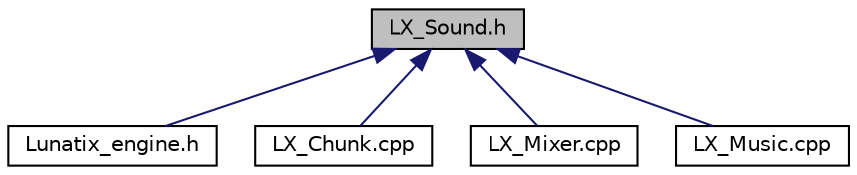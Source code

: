 digraph "LX_Sound.h"
{
  edge [fontname="Helvetica",fontsize="10",labelfontname="Helvetica",labelfontsize="10"];
  node [fontname="Helvetica",fontsize="10",shape=record];
  Node1 [label="LX_Sound.h",height=0.2,width=0.4,color="black", fillcolor="grey75", style="filled" fontcolor="black"];
  Node1 -> Node2 [dir="back",color="midnightblue",fontsize="10",style="solid",fontname="Helvetica"];
  Node2 [label="Lunatix_engine.h",height=0.2,width=0.4,color="black", fillcolor="white", style="filled",URL="$_lunatix__engine_8h.html",tooltip="The Lunatix engine header. "];
  Node1 -> Node3 [dir="back",color="midnightblue",fontsize="10",style="solid",fontname="Helvetica"];
  Node3 [label="LX_Chunk.cpp",height=0.2,width=0.4,color="black", fillcolor="white", style="filled",URL="$_l_x___chunk_8cpp.html",tooltip="The SDL_Chunk wrapper. "];
  Node1 -> Node4 [dir="back",color="midnightblue",fontsize="10",style="solid",fontname="Helvetica"];
  Node4 [label="LX_Mixer.cpp",height=0.2,width=0.4,color="black", fillcolor="white", style="filled",URL="$_l_x___mixer_8cpp.html",tooltip="The mixer library. "];
  Node1 -> Node5 [dir="back",color="midnightblue",fontsize="10",style="solid",fontname="Helvetica"];
  Node5 [label="LX_Music.cpp",height=0.2,width=0.4,color="black", fillcolor="white", style="filled",URL="$_l_x___music_8cpp.html",tooltip="The LunatiX_engine sound module. "];
}
